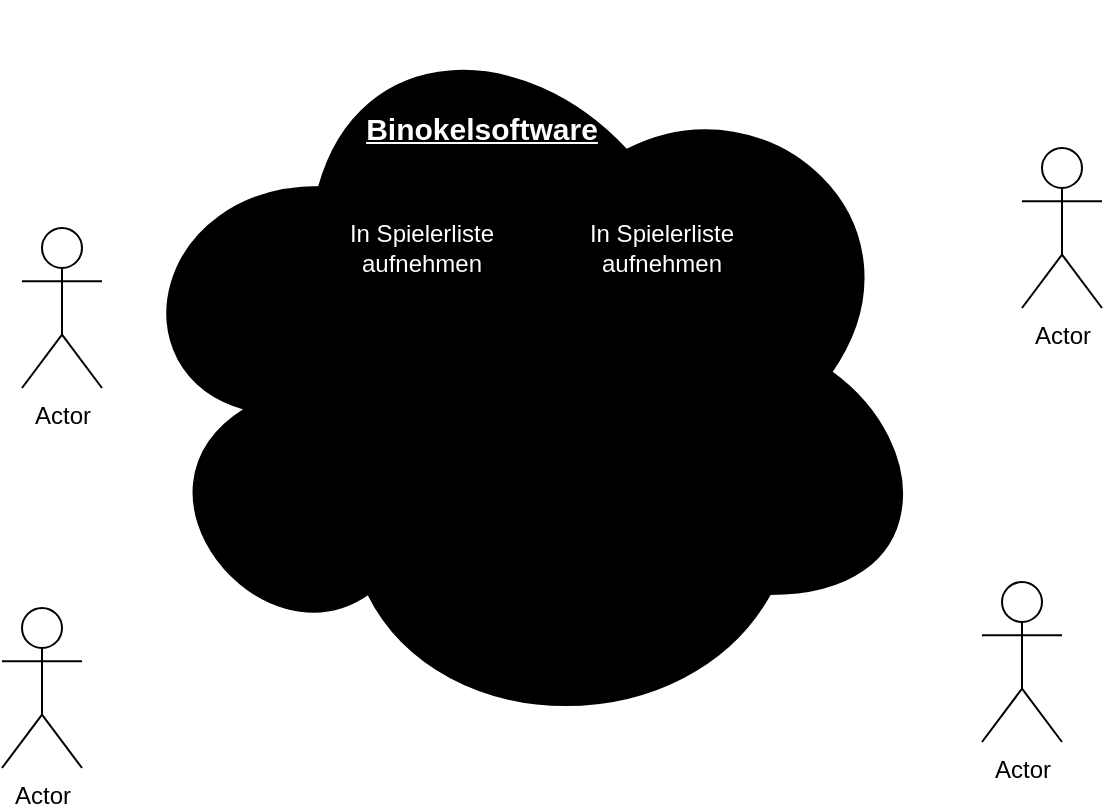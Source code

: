 <mxfile version="24.8.3">
  <diagram name="Seite-1" id="RuWV8B0luNGLt4jtG2s5">
    <mxGraphModel dx="1114" dy="592" grid="1" gridSize="10" guides="1" tooltips="1" connect="1" arrows="1" fold="1" page="1" pageScale="1" pageWidth="827" pageHeight="1169" math="0" shadow="0">
      <root>
        <mxCell id="0" />
        <mxCell id="1" parent="0" />
        <mxCell id="x-N0rN2jgi6zhMTK514o-3" value="" style="ellipse;shape=cloud;whiteSpace=wrap;html=1;fillColor=#000000;" vertex="1" parent="1">
          <mxGeometry x="146" y="87" width="410" height="370" as="geometry" />
        </mxCell>
        <mxCell id="x-N0rN2jgi6zhMTK514o-5" value="Actor" style="shape=umlActor;verticalLabelPosition=bottom;verticalAlign=top;html=1;outlineConnect=0;" vertex="1" parent="1">
          <mxGeometry x="100" y="200" width="40" height="80" as="geometry" />
        </mxCell>
        <mxCell id="x-N0rN2jgi6zhMTK514o-6" value="Binokelsoftware" style="text;html=1;align=center;verticalAlign=middle;whiteSpace=wrap;rounded=0;fontColor=#FFFFFF;fontStyle=5;fontSize=15;" vertex="1" parent="1">
          <mxGeometry x="290" y="130" width="80" height="40" as="geometry" />
        </mxCell>
        <mxCell id="x-N0rN2jgi6zhMTK514o-7" value="Actor" style="shape=umlActor;verticalLabelPosition=bottom;verticalAlign=top;html=1;outlineConnect=0;" vertex="1" parent="1">
          <mxGeometry x="600" y="160" width="40" height="80" as="geometry" />
        </mxCell>
        <mxCell id="x-N0rN2jgi6zhMTK514o-8" value="Actor" style="shape=umlActor;verticalLabelPosition=bottom;verticalAlign=top;html=1;outlineConnect=0;" vertex="1" parent="1">
          <mxGeometry x="90" y="390" width="40" height="80" as="geometry" />
        </mxCell>
        <mxCell id="x-N0rN2jgi6zhMTK514o-9" value="Actor" style="shape=umlActor;verticalLabelPosition=bottom;verticalAlign=top;html=1;outlineConnect=0;" vertex="1" parent="1">
          <mxGeometry x="580" y="377" width="40" height="80" as="geometry" />
        </mxCell>
        <mxCell id="x-N0rN2jgi6zhMTK514o-11" value="In Spielerliste aufnehmen" style="rounded=0;whiteSpace=wrap;html=1;fillColor=#000000;fontColor=#FFFFFF;" vertex="1" parent="1">
          <mxGeometry x="240" y="180" width="120" height="60" as="geometry" />
        </mxCell>
        <mxCell id="x-N0rN2jgi6zhMTK514o-12" value="In Spielerliste aufnehmen" style="rounded=0;whiteSpace=wrap;html=1;fillColor=#000000;fontColor=#FFFFFF;" vertex="1" parent="1">
          <mxGeometry x="360" y="180" width="120" height="60" as="geometry" />
        </mxCell>
      </root>
    </mxGraphModel>
  </diagram>
</mxfile>
